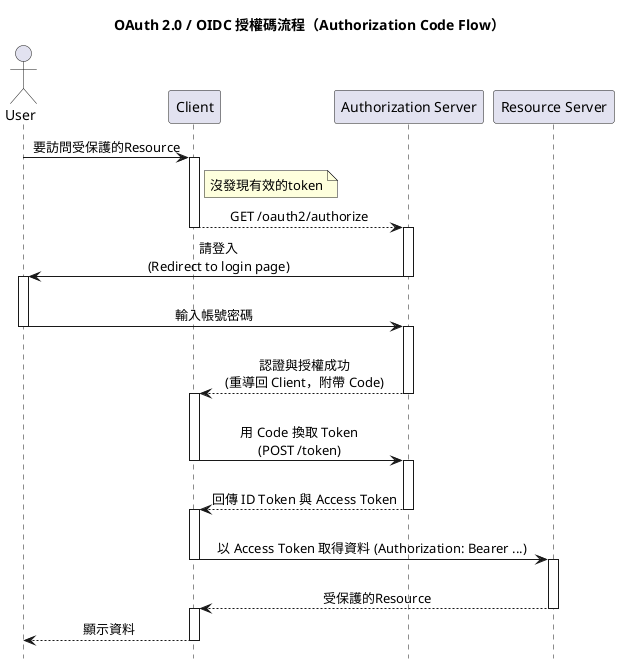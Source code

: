 @startuml
title OAuth 2.0 / OIDC 授權碼流程（Authorization Code Flow）
hide footbox
skinparam SequenceMessageAlign center

actor User as U
participant Client as C
participant "Authorization Server" as AS
participant "Resource Server" as RS

U -> C : 要訪問受保護的Resource
activate C
note right of C
沒發現有效的token
end note
C --> AS : GET /oauth2/authorize
deactivate C
activate AS
AS -> U : 請登入\n(Redirect to login page)
deactivate AS
activate U
U -> AS : \n輸入帳號密碼
deactivate U
activate AS
AS --> C : \n認證與授權成功\n(重導回 Client，附帶 Code)
deactivate AS
activate C
C -> AS : \n用 Code 換取 Token\n(POST /token)
deactivate C
activate AS
AS --> C : \n回傳 ID Token 與 Access Token
deactivate AS
activate C
C -> RS : \n以 Access Token 取得資料 (Authorization: Bearer ...)
deactivate C
activate RS
RS --> C : \n受保護的Resource
deactivate RS
activate C
C --> U : 顯示資料
deactivate C

@enduml